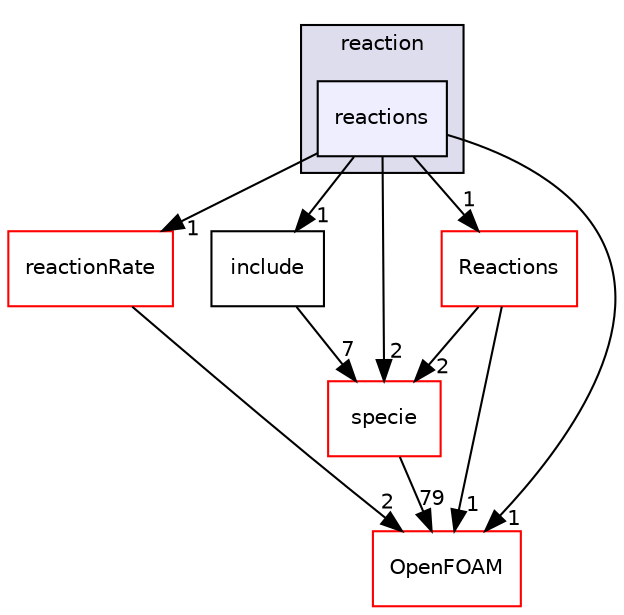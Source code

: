 digraph "src/thermophysicalModels/solidSpecie/reaction/reactions" {
  bgcolor=transparent;
  compound=true
  node [ fontsize="10", fontname="Helvetica"];
  edge [ labelfontsize="10", labelfontname="Helvetica"];
  subgraph clusterdir_7ee6e88849bd7d447ad0cb8084db3903 {
    graph [ bgcolor="#ddddee", pencolor="black", label="reaction" fontname="Helvetica", fontsize="10", URL="dir_7ee6e88849bd7d447ad0cb8084db3903.html"]
  dir_ba6b162c7a8be0e7c31dbfd0ef537171 [shape=box, label="reactions", style="filled", fillcolor="#eeeeff", pencolor="black", URL="dir_ba6b162c7a8be0e7c31dbfd0ef537171.html"];
  }
  dir_5c4bf53b114f4c9237cd4ef0431fc9bd [shape=box label="specie" color="red" URL="dir_5c4bf53b114f4c9237cd4ef0431fc9bd.html"];
  dir_9b6f739af20fa7216c293267b3b19ae9 [shape=box label="reactionRate" color="red" URL="dir_9b6f739af20fa7216c293267b3b19ae9.html"];
  dir_c5473ff19b20e6ec4dfe5c310b3778a8 [shape=box label="OpenFOAM" color="red" URL="dir_c5473ff19b20e6ec4dfe5c310b3778a8.html"];
  dir_d8d7ca78215282fd8571e422490980b0 [shape=box label="include" URL="dir_d8d7ca78215282fd8571e422490980b0.html"];
  dir_b569cc86f2d59b27bc88e3982ef0e12a [shape=box label="Reactions" color="red" URL="dir_b569cc86f2d59b27bc88e3982ef0e12a.html"];
  dir_5c4bf53b114f4c9237cd4ef0431fc9bd->dir_c5473ff19b20e6ec4dfe5c310b3778a8 [headlabel="79", labeldistance=1.5 headhref="dir_001232_001888.html"];
  dir_9b6f739af20fa7216c293267b3b19ae9->dir_c5473ff19b20e6ec4dfe5c310b3778a8 [headlabel="2", labeldistance=1.5 headhref="dir_002855_001888.html"];
  dir_ba6b162c7a8be0e7c31dbfd0ef537171->dir_5c4bf53b114f4c9237cd4ef0431fc9bd [headlabel="2", labeldistance=1.5 headhref="dir_002857_001232.html"];
  dir_ba6b162c7a8be0e7c31dbfd0ef537171->dir_9b6f739af20fa7216c293267b3b19ae9 [headlabel="1", labeldistance=1.5 headhref="dir_002857_002855.html"];
  dir_ba6b162c7a8be0e7c31dbfd0ef537171->dir_c5473ff19b20e6ec4dfe5c310b3778a8 [headlabel="1", labeldistance=1.5 headhref="dir_002857_001888.html"];
  dir_ba6b162c7a8be0e7c31dbfd0ef537171->dir_d8d7ca78215282fd8571e422490980b0 [headlabel="1", labeldistance=1.5 headhref="dir_002857_002853.html"];
  dir_ba6b162c7a8be0e7c31dbfd0ef537171->dir_b569cc86f2d59b27bc88e3982ef0e12a [headlabel="1", labeldistance=1.5 headhref="dir_002857_002858.html"];
  dir_d8d7ca78215282fd8571e422490980b0->dir_5c4bf53b114f4c9237cd4ef0431fc9bd [headlabel="7", labeldistance=1.5 headhref="dir_002853_001232.html"];
  dir_b569cc86f2d59b27bc88e3982ef0e12a->dir_5c4bf53b114f4c9237cd4ef0431fc9bd [headlabel="2", labeldistance=1.5 headhref="dir_002858_001232.html"];
  dir_b569cc86f2d59b27bc88e3982ef0e12a->dir_c5473ff19b20e6ec4dfe5c310b3778a8 [headlabel="1", labeldistance=1.5 headhref="dir_002858_001888.html"];
}
